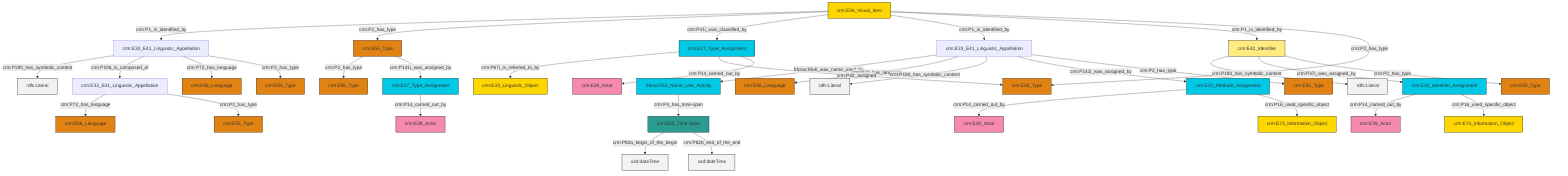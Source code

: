 graph TD
classDef Literal fill:#f2f2f2,stroke:#000000;
classDef CRM_Entity fill:#FFFFFF,stroke:#000000;
classDef Temporal_Entity fill:#00C9E6, stroke:#000000;
classDef Type fill:#E18312, stroke:#000000;
classDef Time-Span fill:#2C9C91, stroke:#000000;
classDef Appellation fill:#FFEB7F, stroke:#000000;
classDef Place fill:#008836, stroke:#000000;
classDef Persistent_Item fill:#B266B2, stroke:#000000;
classDef Conceptual_Object fill:#FFD700, stroke:#000000;
classDef Physical_Thing fill:#D2B48C, stroke:#000000;
classDef Actor fill:#f58aad, stroke:#000000;
classDef PC_Classes fill:#4ce600, stroke:#000000;
classDef Multi fill:#cccccc,stroke:#000000;

2["crm:E15_Identifier_Assignment"]:::Temporal_Entity -->|crm:P14_carried_out_by| 3["crm:E39_Actor"]:::Actor
6["crm:E36_Visual_Item"]:::Conceptual_Object -->|crm:P1_is_identified_by| 7["crm:E33_E41_Linguistic_Appellation"]:::Default
10["frbroo:F52_Name_Use_Activity"]:::Temporal_Entity -->|crm:P4_has_time-span| 0["crm:E52_Time-Span"]:::Time-Span
6["crm:E36_Visual_Item"]:::Conceptual_Object -->|crm:P2_has_type| 15["crm:E55_Type"]:::Type
6["crm:E36_Visual_Item"]:::Conceptual_Object -->|crm:P41i_was_classified_by| 16["crm:E17_Type_Assignment"]:::Temporal_Entity
16["crm:E17_Type_Assignment"]:::Temporal_Entity -->|crm:P67i_is_referred_to_by| 8["crm:E33_Linguistic_Object"]:::Conceptual_Object
11["crm:E33_E41_Linguistic_Appellation"]:::Default -->|frbroo:R64i_was_name_used_by| 10["frbroo:F52_Name_Use_Activity"]:::Temporal_Entity
7["crm:E33_E41_Linguistic_Appellation"]:::Default -->|crm:P190_has_symbolic_content| 25[rdfs:Literal]:::Literal
11["crm:E33_E41_Linguistic_Appellation"]:::Default -->|crm:P72_has_language| 13["crm:E56_Language"]:::Type
6["crm:E36_Visual_Item"]:::Conceptual_Object -->|crm:P1_is_identified_by| 11["crm:E33_E41_Linguistic_Appellation"]:::Default
0["crm:E52_Time-Span"]:::Time-Span -->|crm:P82a_begin_of_the_begin| 30[xsd:dateTime]:::Literal
6["crm:E36_Visual_Item"]:::Conceptual_Object -->|crm:P1_is_identified_by| 31["crm:E42_Identifier"]:::Appellation
15["crm:E55_Type"]:::Type -->|crm:P2_has_type| 32["crm:E55_Type"]:::Type
15["crm:E55_Type"]:::Type -->|crm:P141i_was_assigned_by| 33["crm:E17_Type_Assignment"]:::Temporal_Entity
11["crm:E33_E41_Linguistic_Appellation"]:::Default -->|crm:P190_has_symbolic_content| 35[rdfs:Literal]:::Literal
6["crm:E36_Visual_Item"]:::Conceptual_Object -->|crm:P2_has_type| 28["crm:E55_Type"]:::Type
23["crm:E33_E41_Linguistic_Appellation"]:::Default -->|crm:P72_has_language| 44["crm:E56_Language"]:::Type
7["crm:E33_E41_Linguistic_Appellation"]:::Default -->|crm:P106_is_composed_of| 23["crm:E33_E41_Linguistic_Appellation"]:::Default
31["crm:E42_Identifier"]:::Appellation -->|crm:P190_has_symbolic_content| 46[rdfs:Literal]:::Literal
49["crm:E13_Attribute_Assignment"]:::Temporal_Entity -->|crm:P14_carried_out_by| 50["crm:E39_Actor"]:::Actor
16["crm:E17_Type_Assignment"]:::Temporal_Entity -->|crm:P42_assigned| 28["crm:E55_Type"]:::Type
16["crm:E17_Type_Assignment"]:::Temporal_Entity -->|crm:P14_carried_out_by| 21["crm:E39_Actor"]:::Actor
49["crm:E13_Attribute_Assignment"]:::Temporal_Entity -->|crm:P16_used_specific_object| 17["crm:E73_Information_Object"]:::Conceptual_Object
31["crm:E42_Identifier"]:::Appellation -->|crm:P37i_was_assigned_by| 2["crm:E15_Identifier_Assignment"]:::Temporal_Entity
33["crm:E17_Type_Assignment"]:::Temporal_Entity -->|crm:P14_carried_out_by| 53["crm:E39_Actor"]:::Actor
7["crm:E33_E41_Linguistic_Appellation"]:::Default -->|crm:P72_has_language| 26["crm:E56_Language"]:::Type
0["crm:E52_Time-Span"]:::Time-Span -->|crm:P82b_end_of_the_end| 55[xsd:dateTime]:::Literal
11["crm:E33_E41_Linguistic_Appellation"]:::Default -->|crm:P141i_was_assigned_by| 49["crm:E13_Attribute_Assignment"]:::Temporal_Entity
2["crm:E15_Identifier_Assignment"]:::Temporal_Entity -->|crm:P16_used_specific_object| 60["crm:E73_Information_Object"]:::Conceptual_Object
23["crm:E33_E41_Linguistic_Appellation"]:::Default -->|crm:P2_has_type| 38["crm:E55_Type"]:::Type
31["crm:E42_Identifier"]:::Appellation -->|crm:P2_has_type| 19["crm:E55_Type"]:::Type
11["crm:E33_E41_Linguistic_Appellation"]:::Default -->|crm:P2_has_type| 4["crm:E55_Type"]:::Type
7["crm:E33_E41_Linguistic_Appellation"]:::Default -->|crm:P2_has_type| 40["crm:E55_Type"]:::Type
